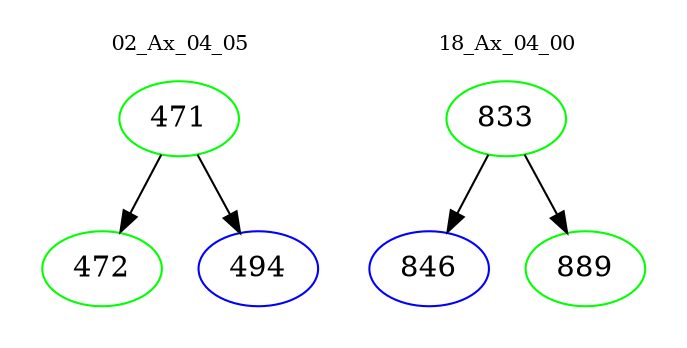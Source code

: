 digraph{
subgraph cluster_0 {
color = white
label = "02_Ax_04_05";
fontsize=10;
T0_471 [label="471", color="green"]
T0_471 -> T0_472 [color="black"]
T0_472 [label="472", color="green"]
T0_471 -> T0_494 [color="black"]
T0_494 [label="494", color="blue"]
}
subgraph cluster_1 {
color = white
label = "18_Ax_04_00";
fontsize=10;
T1_833 [label="833", color="green"]
T1_833 -> T1_846 [color="black"]
T1_846 [label="846", color="blue"]
T1_833 -> T1_889 [color="black"]
T1_889 [label="889", color="green"]
}
}
